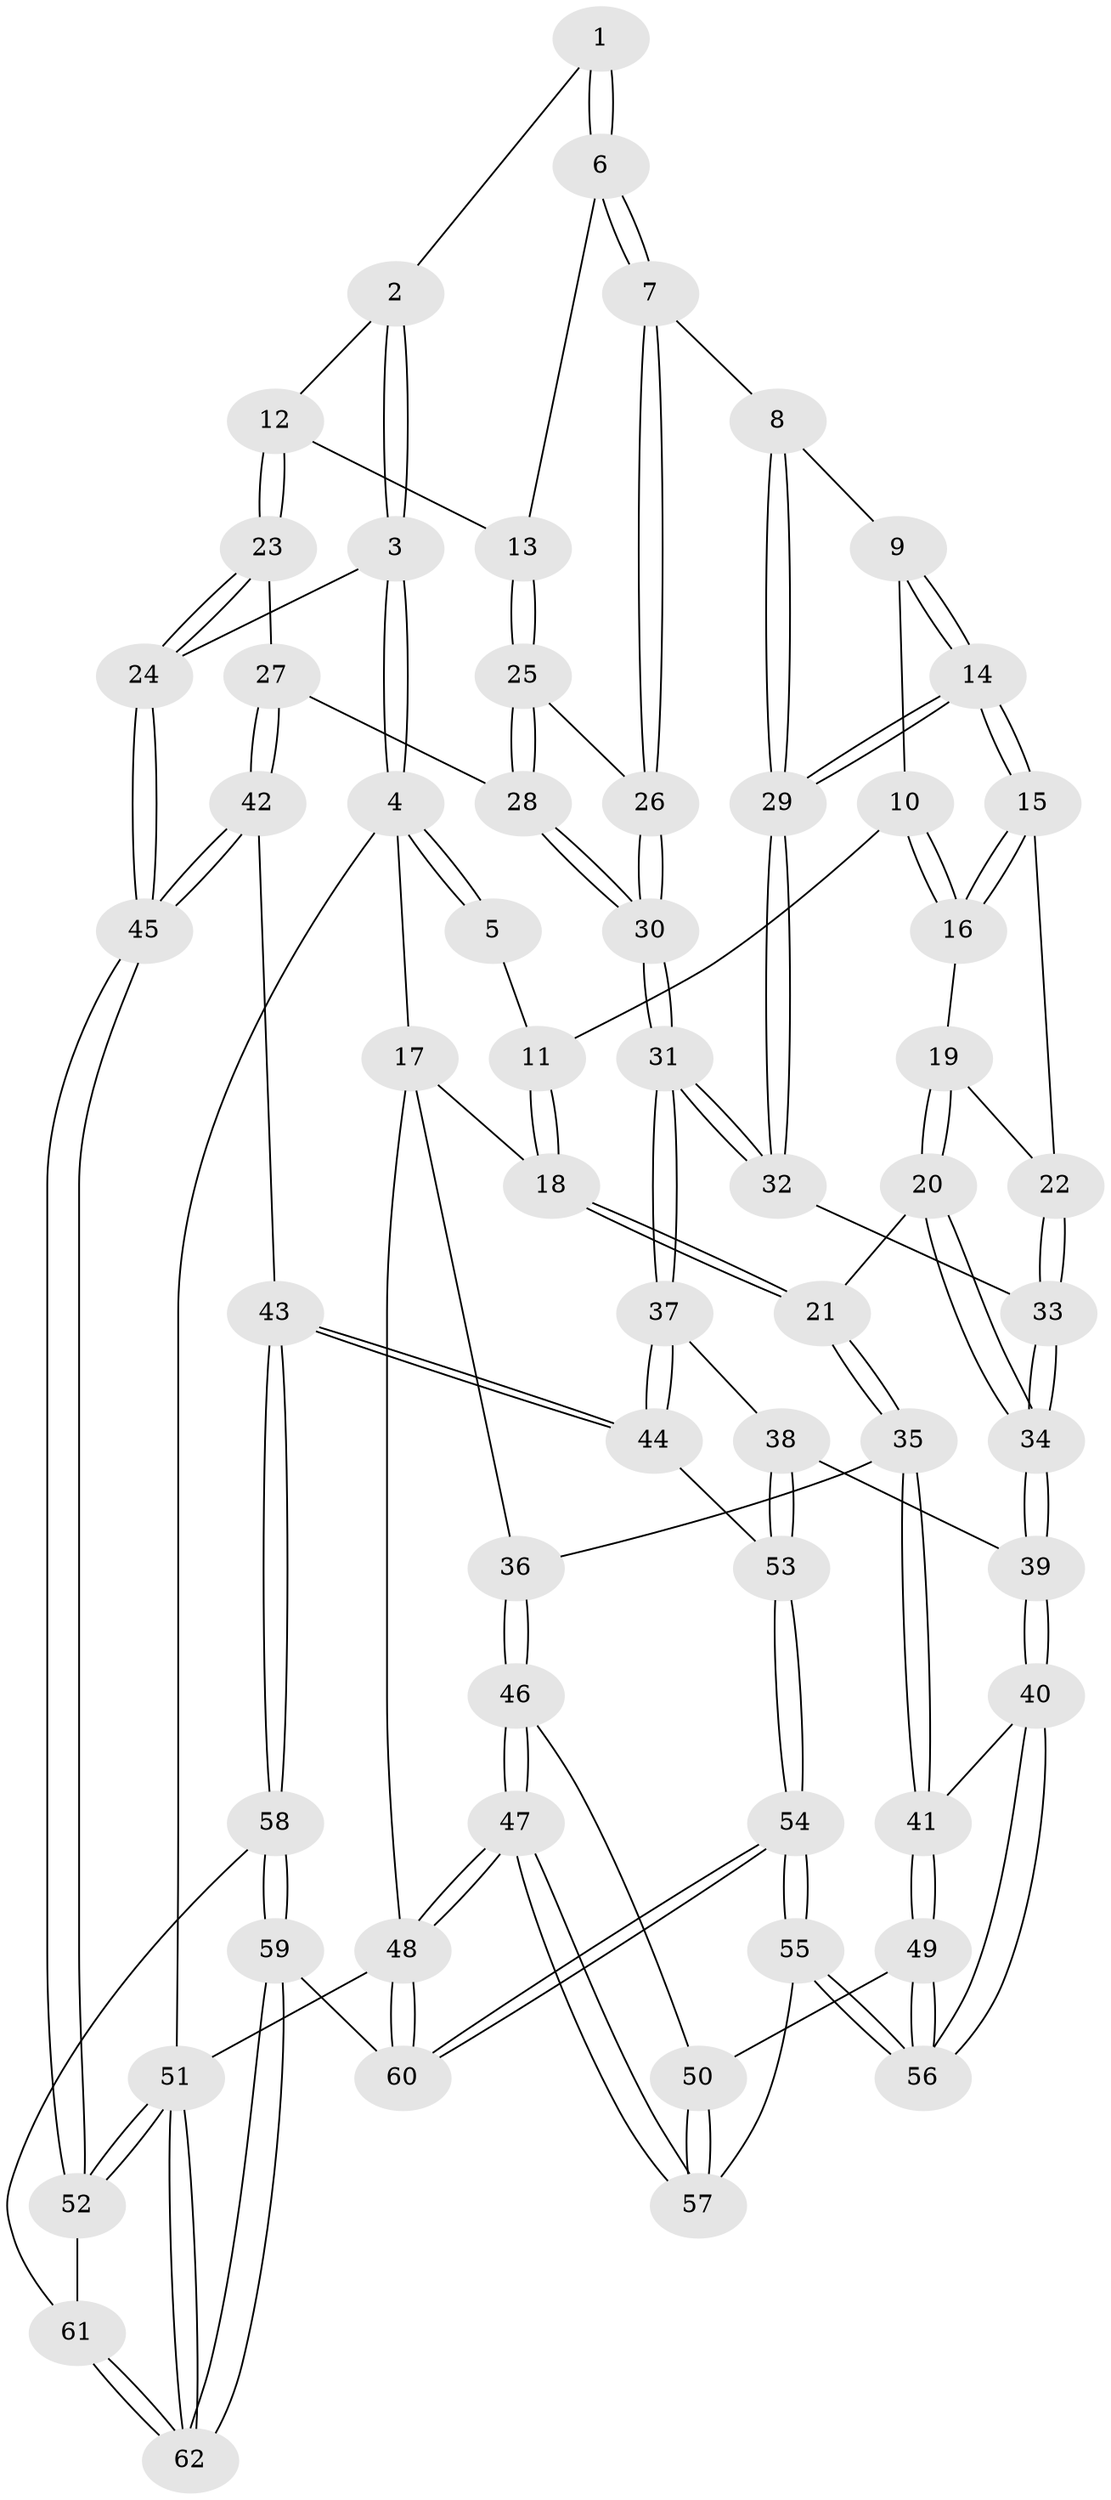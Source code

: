// coarse degree distribution, {3: 0.11764705882352941, 5: 0.29411764705882354, 6: 0.058823529411764705, 4: 0.5294117647058824}
// Generated by graph-tools (version 1.1) at 2025/42/03/06/25 10:42:36]
// undirected, 62 vertices, 152 edges
graph export_dot {
graph [start="1"]
  node [color=gray90,style=filled];
  1 [pos="+0.6901300525114019+0.027549481762916522"];
  2 [pos="+0.7685199576834122+0.10274365650544795"];
  3 [pos="+1+0.13793470873101094"];
  4 [pos="+1+0"];
  5 [pos="+0.6371628145455105+0"];
  6 [pos="+0.6584418984991839+0.1809428904530202"];
  7 [pos="+0.622554590129046+0.30962266815583495"];
  8 [pos="+0.6120938092848174+0.3106545698384971"];
  9 [pos="+0.40176977167950295+0.14090950322931356"];
  10 [pos="+0.3853119305560813+0.11951841720791138"];
  11 [pos="+0.30357212247057214+0"];
  12 [pos="+0.8337318585624486+0.26273313170439794"];
  13 [pos="+0.7501722762598306+0.3190053190584777"];
  14 [pos="+0.5044323325695624+0.35146475140591943"];
  15 [pos="+0.4263346643850791+0.3506869400699322"];
  16 [pos="+0.3964077361994485+0.28823321735972635"];
  17 [pos="+0+0"];
  18 [pos="+0.26363181548042375+0"];
  19 [pos="+0.37325691772164205+0.3515519046003919"];
  20 [pos="+0.2469490297219409+0.41519202103070507"];
  21 [pos="+0.20558042234639165+0.4057781529352504"];
  22 [pos="+0.40997711250109975+0.38148794296955424"];
  23 [pos="+0.9985143237169383+0.36617041453077853"];
  24 [pos="+1+0.37629788555336796"];
  25 [pos="+0.7161722481625442+0.34720053919328436"];
  26 [pos="+0.6237988175427736+0.3107393142757842"];
  27 [pos="+0.79466269439906+0.48067607331196427"];
  28 [pos="+0.7395162910623483+0.45843340173393815"];
  29 [pos="+0.519339431235228+0.36577827597150836"];
  30 [pos="+0.6194750376739557+0.505977130016869"];
  31 [pos="+0.6058232945843273+0.5169212658030578"];
  32 [pos="+0.516656549728155+0.3814092617014909"];
  33 [pos="+0.4134940207487302+0.4589102596352881"];
  34 [pos="+0.40047359587112497+0.4800899640551981"];
  35 [pos="+0.17509891989063156+0.4356937048729642"];
  36 [pos="+0+0.3649082572242805"];
  37 [pos="+0.5988459827940219+0.5312060315025368"];
  38 [pos="+0.4997801873459374+0.566119417269145"];
  39 [pos="+0.42538243200482895+0.5401353743520743"];
  40 [pos="+0.34682872241008234+0.6208426042763989"];
  41 [pos="+0.17261494513623435+0.48120781419586084"];
  42 [pos="+0.8082285283855352+0.5937068762980239"];
  43 [pos="+0.7186560791084196+0.7186469383593977"];
  44 [pos="+0.7154423016365367+0.716111841153912"];
  45 [pos="+1+0.643473751808597"];
  46 [pos="+0+0.6555368690295769"];
  47 [pos="+0+1"];
  48 [pos="+0+1"];
  49 [pos="+0.13156032009576688+0.5921269989295883"];
  50 [pos="+0.1094814772823314+0.610049601001475"];
  51 [pos="+1+1"];
  52 [pos="+1+0.7309863870680071"];
  53 [pos="+0.5048076387222037+0.6969446978140711"];
  54 [pos="+0.398884795879534+0.835816860179234"];
  55 [pos="+0.3243152645639445+0.7661125443722919"];
  56 [pos="+0.3161055478222667+0.7245795449803694"];
  57 [pos="+0.13324773561285913+0.8096044079568406"];
  58 [pos="+0.7249091187851047+0.7408020070945918"];
  59 [pos="+0.6157486273686182+1"];
  60 [pos="+0.4745316026739051+1"];
  61 [pos="+0.9349434242137279+0.7734686832917269"];
  62 [pos="+0.7248342141074421+1"];
  1 -- 2;
  1 -- 6;
  1 -- 6;
  2 -- 3;
  2 -- 3;
  2 -- 12;
  3 -- 4;
  3 -- 4;
  3 -- 24;
  4 -- 5;
  4 -- 5;
  4 -- 17;
  4 -- 51;
  5 -- 11;
  6 -- 7;
  6 -- 7;
  6 -- 13;
  7 -- 8;
  7 -- 26;
  7 -- 26;
  8 -- 9;
  8 -- 29;
  8 -- 29;
  9 -- 10;
  9 -- 14;
  9 -- 14;
  10 -- 11;
  10 -- 16;
  10 -- 16;
  11 -- 18;
  11 -- 18;
  12 -- 13;
  12 -- 23;
  12 -- 23;
  13 -- 25;
  13 -- 25;
  14 -- 15;
  14 -- 15;
  14 -- 29;
  14 -- 29;
  15 -- 16;
  15 -- 16;
  15 -- 22;
  16 -- 19;
  17 -- 18;
  17 -- 36;
  17 -- 48;
  18 -- 21;
  18 -- 21;
  19 -- 20;
  19 -- 20;
  19 -- 22;
  20 -- 21;
  20 -- 34;
  20 -- 34;
  21 -- 35;
  21 -- 35;
  22 -- 33;
  22 -- 33;
  23 -- 24;
  23 -- 24;
  23 -- 27;
  24 -- 45;
  24 -- 45;
  25 -- 26;
  25 -- 28;
  25 -- 28;
  26 -- 30;
  26 -- 30;
  27 -- 28;
  27 -- 42;
  27 -- 42;
  28 -- 30;
  28 -- 30;
  29 -- 32;
  29 -- 32;
  30 -- 31;
  30 -- 31;
  31 -- 32;
  31 -- 32;
  31 -- 37;
  31 -- 37;
  32 -- 33;
  33 -- 34;
  33 -- 34;
  34 -- 39;
  34 -- 39;
  35 -- 36;
  35 -- 41;
  35 -- 41;
  36 -- 46;
  36 -- 46;
  37 -- 38;
  37 -- 44;
  37 -- 44;
  38 -- 39;
  38 -- 53;
  38 -- 53;
  39 -- 40;
  39 -- 40;
  40 -- 41;
  40 -- 56;
  40 -- 56;
  41 -- 49;
  41 -- 49;
  42 -- 43;
  42 -- 45;
  42 -- 45;
  43 -- 44;
  43 -- 44;
  43 -- 58;
  43 -- 58;
  44 -- 53;
  45 -- 52;
  45 -- 52;
  46 -- 47;
  46 -- 47;
  46 -- 50;
  47 -- 48;
  47 -- 48;
  47 -- 57;
  47 -- 57;
  48 -- 60;
  48 -- 60;
  48 -- 51;
  49 -- 50;
  49 -- 56;
  49 -- 56;
  50 -- 57;
  50 -- 57;
  51 -- 52;
  51 -- 52;
  51 -- 62;
  51 -- 62;
  52 -- 61;
  53 -- 54;
  53 -- 54;
  54 -- 55;
  54 -- 55;
  54 -- 60;
  54 -- 60;
  55 -- 56;
  55 -- 56;
  55 -- 57;
  58 -- 59;
  58 -- 59;
  58 -- 61;
  59 -- 60;
  59 -- 62;
  59 -- 62;
  61 -- 62;
  61 -- 62;
}
